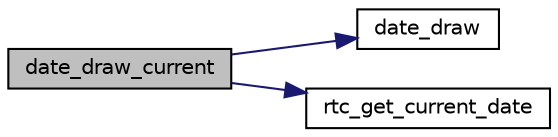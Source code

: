 digraph "date_draw_current"
{
 // LATEX_PDF_SIZE
  edge [fontname="Helvetica",fontsize="10",labelfontname="Helvetica",labelfontsize="10"];
  node [fontname="Helvetica",fontsize="10",shape=record];
  rankdir="LR";
  Node1 [label="date_draw_current",height=0.2,width=0.4,color="black", fillcolor="grey75", style="filled", fontcolor="black",tooltip="Draws the current date to the top left corner of the screen."];
  Node1 -> Node2 [color="midnightblue",fontsize="10",style="solid",fontname="Helvetica"];
  Node2 [label="date_draw",height=0.2,width=0.4,color="black", fillcolor="white", style="filled",URL="$group__date.html#ga4935ca0b464c660a91e7f725da5149ae",tooltip="Draws a date to the given screen coordiantes."];
  Node1 -> Node3 [color="midnightblue",fontsize="10",style="solid",fontname="Helvetica"];
  Node3 [label="rtc_get_current_date",height=0.2,width=0.4,color="black", fillcolor="white", style="filled",URL="$group__rtc.html#gac608d19e8db3bcd96930b3e4441583ec",tooltip="Gets the current date from inside the rtc module."];
}
